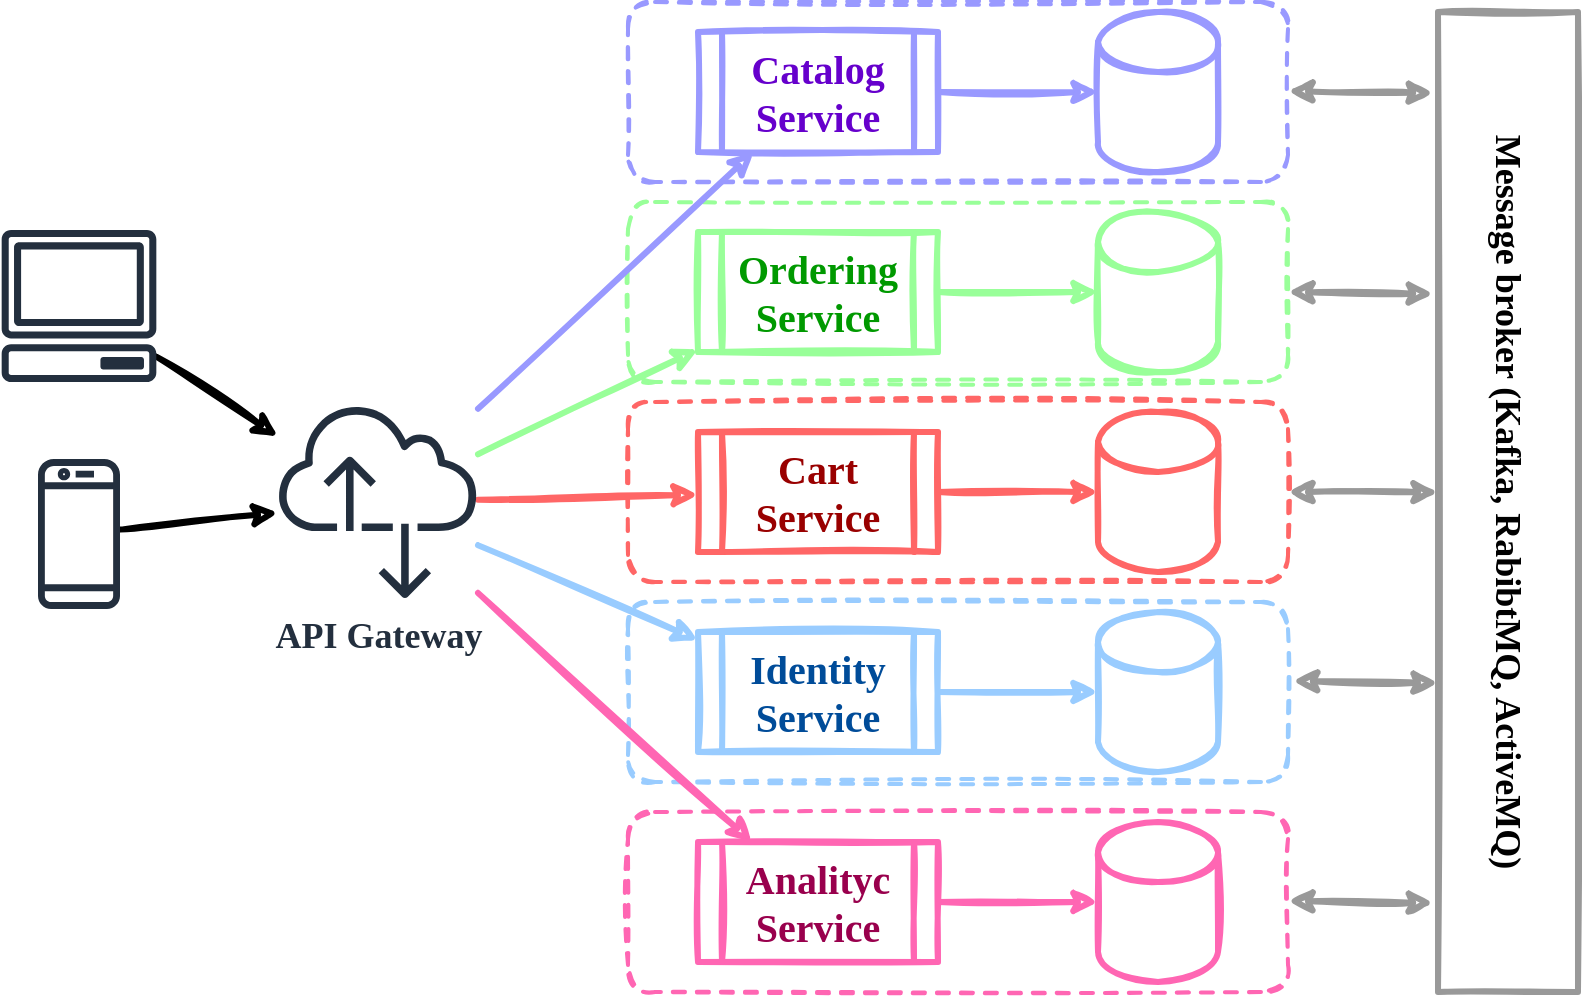 <mxfile version="13.6.2" type="device"><diagram id="WCNdTahV9TN1w__bAGJN" name="Page-1"><mxGraphModel dx="1422" dy="822" grid="1" gridSize="10" guides="1" tooltips="1" connect="1" arrows="1" fold="1" page="1" pageScale="1" pageWidth="1600" pageHeight="900" math="0" shadow="0" extFonts="Architects Daughter^https://fonts.googleapis.com/css?family=Architects+Daughter"><root><mxCell id="0"/><mxCell id="1" parent="0"/><mxCell id="H4BeNZANEpQQ8fOfO-wS-64" value="" style="rounded=1;whiteSpace=wrap;html=1;strokeWidth=2;fontFamily=Architects Daughter;fontSize=16;fillColor=none;dashed=1;strokeColor=#FF66B3;sketch=1;" vertex="1" parent="1"><mxGeometry x="635" y="490" width="330" height="90" as="geometry"/></mxCell><mxCell id="H4BeNZANEpQQ8fOfO-wS-53" value="" style="rounded=1;whiteSpace=wrap;html=1;strokeWidth=2;fontFamily=Architects Daughter;fontSize=16;fillColor=none;dashed=1;strokeColor=#99CCFF;sketch=1;" vertex="1" parent="1"><mxGeometry x="635" y="385" width="330" height="90" as="geometry"/></mxCell><mxCell id="H4BeNZANEpQQ8fOfO-wS-52" value="" style="rounded=1;whiteSpace=wrap;html=1;strokeWidth=2;fontFamily=Architects Daughter;fontSize=16;fillColor=none;dashed=1;strokeColor=#FF6666;sketch=1;" vertex="1" parent="1"><mxGeometry x="635" y="285" width="330" height="90" as="geometry"/></mxCell><mxCell id="H4BeNZANEpQQ8fOfO-wS-51" value="" style="rounded=1;whiteSpace=wrap;html=1;strokeWidth=2;fontFamily=Architects Daughter;fontSize=16;fillColor=none;dashed=1;strokeColor=#99FF99;sketch=1;" vertex="1" parent="1"><mxGeometry x="635" y="185" width="330" height="90" as="geometry"/></mxCell><mxCell id="H4BeNZANEpQQ8fOfO-wS-50" value="" style="rounded=1;whiteSpace=wrap;html=1;strokeWidth=2;fontFamily=Architects Daughter;fontSize=16;fillColor=none;dashed=1;strokeColor=#9999FF;sketch=1;" vertex="1" parent="1"><mxGeometry x="635" y="85" width="330" height="90" as="geometry"/></mxCell><mxCell id="H4BeNZANEpQQ8fOfO-wS-44" style="edgeStyle=none;rounded=0;orthogonalLoop=1;jettySize=auto;html=1;strokeWidth=3;fontFamily=Architects Daughter;fontSize=16;sketch=1;" edge="1" parent="1" source="H4BeNZANEpQQ8fOfO-wS-27" target="H4BeNZANEpQQ8fOfO-wS-29"><mxGeometry relative="1" as="geometry"/></mxCell><mxCell id="H4BeNZANEpQQ8fOfO-wS-27" value="" style="outlineConnect=0;fontColor=#232F3E;gradientColor=none;fillColor=#232F3E;strokeColor=none;dashed=0;verticalLabelPosition=bottom;verticalAlign=top;align=center;html=1;fontSize=12;fontStyle=0;aspect=fixed;pointerEvents=1;shape=mxgraph.aws4.mobile_client;" vertex="1" parent="1"><mxGeometry x="340" y="312" width="41" height="78" as="geometry"/></mxCell><mxCell id="H4BeNZANEpQQ8fOfO-wS-43" style="edgeStyle=none;rounded=0;orthogonalLoop=1;jettySize=auto;html=1;strokeWidth=3;fontFamily=Architects Daughter;fontSize=16;sketch=1;" edge="1" parent="1" source="H4BeNZANEpQQ8fOfO-wS-28" target="H4BeNZANEpQQ8fOfO-wS-29"><mxGeometry relative="1" as="geometry"/></mxCell><mxCell id="H4BeNZANEpQQ8fOfO-wS-28" value="" style="outlineConnect=0;fontColor=#232F3E;gradientColor=none;fillColor=#232F3E;strokeColor=none;dashed=0;verticalLabelPosition=bottom;verticalAlign=top;align=center;html=1;fontSize=12;fontStyle=0;aspect=fixed;pointerEvents=1;shape=mxgraph.aws4.client;" vertex="1" parent="1"><mxGeometry x="321.5" y="199" width="78" height="76" as="geometry"/></mxCell><mxCell id="H4BeNZANEpQQ8fOfO-wS-46" style="edgeStyle=none;rounded=0;orthogonalLoop=1;jettySize=auto;html=1;strokeWidth=3;fontFamily=Architects Daughter;fontSize=16;sketch=1;strokeColor=#9999FF;" edge="1" parent="1" source="H4BeNZANEpQQ8fOfO-wS-29" target="H4BeNZANEpQQ8fOfO-wS-32"><mxGeometry relative="1" as="geometry"/></mxCell><mxCell id="H4BeNZANEpQQ8fOfO-wS-47" style="edgeStyle=none;rounded=0;orthogonalLoop=1;jettySize=auto;html=1;strokeWidth=3;fontFamily=Architects Daughter;fontSize=16;sketch=1;strokeColor=#99FF99;" edge="1" parent="1" source="H4BeNZANEpQQ8fOfO-wS-29" target="H4BeNZANEpQQ8fOfO-wS-33"><mxGeometry relative="1" as="geometry"/></mxCell><mxCell id="H4BeNZANEpQQ8fOfO-wS-48" style="edgeStyle=none;rounded=0;orthogonalLoop=1;jettySize=auto;html=1;strokeWidth=3;fontFamily=Architects Daughter;fontSize=16;sketch=1;strokeColor=#FF6666;" edge="1" parent="1" source="H4BeNZANEpQQ8fOfO-wS-29" target="H4BeNZANEpQQ8fOfO-wS-35"><mxGeometry relative="1" as="geometry"/></mxCell><mxCell id="H4BeNZANEpQQ8fOfO-wS-49" style="edgeStyle=none;rounded=0;orthogonalLoop=1;jettySize=auto;html=1;strokeWidth=3;fontFamily=Architects Daughter;fontSize=16;sketch=1;strokeColor=#99CCFF;" edge="1" parent="1" source="H4BeNZANEpQQ8fOfO-wS-29" target="H4BeNZANEpQQ8fOfO-wS-37"><mxGeometry relative="1" as="geometry"/></mxCell><mxCell id="H4BeNZANEpQQ8fOfO-wS-66" style="edgeStyle=none;rounded=0;orthogonalLoop=1;jettySize=auto;html=1;startArrow=none;startFill=0;strokeWidth=3;fontFamily=Architects Daughter;fontSize=16;sketch=1;strokeColor=#FF66B3;" edge="1" parent="1" source="H4BeNZANEpQQ8fOfO-wS-29" target="H4BeNZANEpQQ8fOfO-wS-63"><mxGeometry relative="1" as="geometry"><mxPoint x="550" y="510" as="targetPoint"/></mxGeometry></mxCell><mxCell id="H4BeNZANEpQQ8fOfO-wS-29" value="&lt;font face=&quot;Architects Daughter&quot; style=&quot;font-size: 18px&quot;&gt;&lt;b&gt;API Gateway&lt;/b&gt;&lt;/font&gt;" style="outlineConnect=0;fontColor=#232F3E;gradientColor=none;fillColor=#232F3E;strokeColor=none;dashed=0;verticalLabelPosition=bottom;verticalAlign=top;align=center;html=1;fontSize=12;fontStyle=0;aspect=fixed;pointerEvents=1;shape=mxgraph.aws4.internet_alt2;" vertex="1" parent="1"><mxGeometry x="460" y="285" width="100" height="100" as="geometry"/></mxCell><mxCell id="H4BeNZANEpQQ8fOfO-wS-30" value="" style="shape=cylinder2;whiteSpace=wrap;html=1;boundedLbl=1;backgroundOutline=1;size=15;strokeWidth=3;fontFamily=Architects Daughter;fontSize=16;strokeColor=#9999FF;sketch=1;" vertex="1" parent="1"><mxGeometry x="870" y="90" width="60" height="80" as="geometry"/></mxCell><mxCell id="H4BeNZANEpQQ8fOfO-wS-31" value="" style="shape=cylinder2;whiteSpace=wrap;html=1;boundedLbl=1;backgroundOutline=1;size=15;strokeWidth=3;fontFamily=Architects Daughter;fontSize=16;strokeColor=#99FF99;sketch=1;" vertex="1" parent="1"><mxGeometry x="870" y="190" width="60" height="80" as="geometry"/></mxCell><mxCell id="H4BeNZANEpQQ8fOfO-wS-38" style="edgeStyle=none;rounded=0;orthogonalLoop=1;jettySize=auto;html=1;strokeWidth=3;fontFamily=Architects Daughter;fontSize=16;strokeColor=#9999FF;sketch=1;" edge="1" parent="1" source="H4BeNZANEpQQ8fOfO-wS-32" target="H4BeNZANEpQQ8fOfO-wS-30"><mxGeometry relative="1" as="geometry"/></mxCell><mxCell id="H4BeNZANEpQQ8fOfO-wS-32" value="&lt;b style=&quot;font-size: 20px&quot;&gt;&lt;font color=&quot;#6600cc&quot;&gt;Catalog&lt;br&gt;Service&lt;/font&gt;&lt;/b&gt;" style="shape=process;whiteSpace=wrap;html=1;backgroundOutline=1;strokeWidth=3;fontFamily=Architects Daughter;fontSize=16;strokeColor=#9999FF;sketch=1;" vertex="1" parent="1"><mxGeometry x="670" y="100" width="120" height="60" as="geometry"/></mxCell><mxCell id="H4BeNZANEpQQ8fOfO-wS-39" style="edgeStyle=none;rounded=0;orthogonalLoop=1;jettySize=auto;html=1;strokeWidth=3;fontFamily=Architects Daughter;fontSize=16;strokeColor=#99FF99;sketch=1;" edge="1" parent="1" source="H4BeNZANEpQQ8fOfO-wS-33" target="H4BeNZANEpQQ8fOfO-wS-31"><mxGeometry relative="1" as="geometry"/></mxCell><mxCell id="H4BeNZANEpQQ8fOfO-wS-33" value="&lt;b style=&quot;font-size: 20px&quot;&gt;&lt;font color=&quot;#009900&quot;&gt;Ordering&lt;br&gt;Service&lt;/font&gt;&lt;/b&gt;" style="shape=process;whiteSpace=wrap;html=1;backgroundOutline=1;strokeWidth=3;fontFamily=Architects Daughter;fontSize=16;strokeColor=#99FF99;sketch=1;" vertex="1" parent="1"><mxGeometry x="670" y="200" width="120" height="60" as="geometry"/></mxCell><mxCell id="H4BeNZANEpQQ8fOfO-wS-34" value="" style="shape=cylinder2;whiteSpace=wrap;html=1;boundedLbl=1;backgroundOutline=1;size=15;strokeWidth=3;fontFamily=Architects Daughter;fontSize=16;strokeColor=#FF6666;sketch=1;" vertex="1" parent="1"><mxGeometry x="870" y="290" width="60" height="80" as="geometry"/></mxCell><mxCell id="H4BeNZANEpQQ8fOfO-wS-40" style="edgeStyle=none;rounded=0;orthogonalLoop=1;jettySize=auto;html=1;strokeWidth=3;fontFamily=Architects Daughter;fontSize=16;strokeColor=#FF6666;sketch=1;" edge="1" parent="1" source="H4BeNZANEpQQ8fOfO-wS-35" target="H4BeNZANEpQQ8fOfO-wS-34"><mxGeometry relative="1" as="geometry"/></mxCell><mxCell id="H4BeNZANEpQQ8fOfO-wS-35" value="&lt;b style=&quot;font-size: 20px&quot;&gt;&lt;font color=&quot;#990000&quot;&gt;Cart&lt;br&gt;Service&lt;/font&gt;&lt;/b&gt;" style="shape=process;whiteSpace=wrap;html=1;backgroundOutline=1;strokeWidth=3;fontFamily=Architects Daughter;fontSize=16;strokeColor=#FF6666;sketch=1;" vertex="1" parent="1"><mxGeometry x="670" y="300" width="120" height="60" as="geometry"/></mxCell><mxCell id="H4BeNZANEpQQ8fOfO-wS-36" value="" style="shape=cylinder2;whiteSpace=wrap;html=1;boundedLbl=1;backgroundOutline=1;size=15;strokeWidth=3;fontFamily=Architects Daughter;fontSize=16;strokeColor=#99CCFF;sketch=1;" vertex="1" parent="1"><mxGeometry x="870" y="390" width="60" height="80" as="geometry"/></mxCell><mxCell id="H4BeNZANEpQQ8fOfO-wS-41" style="edgeStyle=none;rounded=0;orthogonalLoop=1;jettySize=auto;html=1;strokeWidth=3;fontFamily=Architects Daughter;fontSize=16;strokeColor=#99CCFF;sketch=1;" edge="1" parent="1" source="H4BeNZANEpQQ8fOfO-wS-37" target="H4BeNZANEpQQ8fOfO-wS-36"><mxGeometry relative="1" as="geometry"/></mxCell><mxCell id="H4BeNZANEpQQ8fOfO-wS-37" value="&lt;b style=&quot;font-size: 20px&quot;&gt;&lt;font color=&quot;#004c99&quot;&gt;Identity&lt;br&gt;Service&lt;/font&gt;&lt;/b&gt;" style="shape=process;whiteSpace=wrap;html=1;backgroundOutline=1;strokeWidth=3;fontFamily=Architects Daughter;fontSize=16;strokeColor=#99CCFF;sketch=1;" vertex="1" parent="1"><mxGeometry x="670" y="400" width="120" height="60" as="geometry"/></mxCell><mxCell id="H4BeNZANEpQQ8fOfO-wS-42" value="&lt;b&gt;&lt;font style=&quot;font-size: 18px&quot;&gt;Message broker (Kafka, RabibtMQ, ActiveMQ)&lt;/font&gt;&lt;/b&gt;" style="rounded=0;whiteSpace=wrap;html=1;strokeWidth=3;fontFamily=Architects Daughter;fontSize=16;verticalAlign=middle;horizontal=0;direction=east;rotation=-180;sketch=1;strokeColor=#999999;" vertex="1" parent="1"><mxGeometry x="1040" y="90" width="70" height="490" as="geometry"/></mxCell><mxCell id="H4BeNZANEpQQ8fOfO-wS-56" style="edgeStyle=none;rounded=0;orthogonalLoop=1;jettySize=auto;html=1;exitX=1;exitY=0.5;exitDx=0;exitDy=0;strokeWidth=3;fontFamily=Architects Daughter;fontSize=16;startArrow=classic;startFill=1;entryX=1;entryY=0.51;entryDx=0;entryDy=0;entryPerimeter=0;sketch=1;strokeColor=#999999;" edge="1" parent="1" source="H4BeNZANEpQQ8fOfO-wS-52" target="H4BeNZANEpQQ8fOfO-wS-42"><mxGeometry relative="1" as="geometry"><mxPoint x="1010" y="310" as="targetPoint"/></mxGeometry></mxCell><mxCell id="H4BeNZANEpQQ8fOfO-wS-58" style="edgeStyle=none;rounded=0;orthogonalLoop=1;jettySize=auto;html=1;exitX=1;exitY=0.5;exitDx=0;exitDy=0;entryX=1.034;entryY=0.395;entryDx=0;entryDy=0;entryPerimeter=0;strokeWidth=3;fontFamily=Architects Daughter;fontSize=16;startArrow=classic;startFill=1;sketch=1;strokeColor=#999999;" edge="1" parent="1"><mxGeometry relative="1" as="geometry"><mxPoint x="967.38" y="424.52" as="sourcePoint"/><mxPoint x="1040" y="425.47" as="targetPoint"/></mxGeometry></mxCell><mxCell id="H4BeNZANEpQQ8fOfO-wS-59" style="edgeStyle=none;rounded=0;orthogonalLoop=1;jettySize=auto;html=1;exitX=1;exitY=0.5;exitDx=0;exitDy=0;entryX=1.034;entryY=0.395;entryDx=0;entryDy=0;entryPerimeter=0;strokeWidth=3;fontFamily=Architects Daughter;fontSize=16;startArrow=classic;startFill=1;sketch=1;strokeColor=#999999;" edge="1" parent="1"><mxGeometry relative="1" as="geometry"><mxPoint x="965" y="230.0" as="sourcePoint"/><mxPoint x="1037.62" y="230.95" as="targetPoint"/></mxGeometry></mxCell><mxCell id="H4BeNZANEpQQ8fOfO-wS-60" style="edgeStyle=none;rounded=0;orthogonalLoop=1;jettySize=auto;html=1;exitX=1;exitY=0.5;exitDx=0;exitDy=0;entryX=1.034;entryY=0.395;entryDx=0;entryDy=0;entryPerimeter=0;strokeWidth=3;fontFamily=Architects Daughter;fontSize=16;startArrow=classic;startFill=1;sketch=1;strokeColor=#999999;" edge="1" parent="1"><mxGeometry relative="1" as="geometry"><mxPoint x="965" y="129.53" as="sourcePoint"/><mxPoint x="1037.62" y="130.48" as="targetPoint"/></mxGeometry></mxCell><mxCell id="H4BeNZANEpQQ8fOfO-wS-61" value="" style="shape=cylinder2;whiteSpace=wrap;html=1;boundedLbl=1;backgroundOutline=1;size=15;strokeWidth=3;fontFamily=Architects Daughter;fontSize=16;strokeColor=#FF66B3;sketch=1;" vertex="1" parent="1"><mxGeometry x="870" y="495" width="60" height="80" as="geometry"/></mxCell><mxCell id="H4BeNZANEpQQ8fOfO-wS-62" style="edgeStyle=none;rounded=0;orthogonalLoop=1;jettySize=auto;html=1;strokeWidth=3;fontFamily=Architects Daughter;fontSize=16;strokeColor=#FF66B3;sketch=1;" edge="1" parent="1" source="H4BeNZANEpQQ8fOfO-wS-63" target="H4BeNZANEpQQ8fOfO-wS-61"><mxGeometry relative="1" as="geometry"/></mxCell><mxCell id="H4BeNZANEpQQ8fOfO-wS-63" value="&lt;b style=&quot;font-size: 20px&quot;&gt;&lt;font color=&quot;#99004d&quot;&gt;Analityc&lt;br&gt;Service&lt;/font&gt;&lt;/b&gt;" style="shape=process;whiteSpace=wrap;html=1;backgroundOutline=1;strokeWidth=3;fontFamily=Architects Daughter;fontSize=16;strokeColor=#FF66B3;sketch=1;" vertex="1" parent="1"><mxGeometry x="670" y="505" width="120" height="60" as="geometry"/></mxCell><mxCell id="H4BeNZANEpQQ8fOfO-wS-65" style="edgeStyle=none;rounded=0;orthogonalLoop=1;jettySize=auto;html=1;exitX=1;exitY=0.5;exitDx=0;exitDy=0;entryX=1.034;entryY=0.395;entryDx=0;entryDy=0;entryPerimeter=0;strokeWidth=3;fontFamily=Architects Daughter;fontSize=16;startArrow=classic;startFill=1;sketch=1;strokeColor=#999999;" edge="1" parent="1"><mxGeometry relative="1" as="geometry"><mxPoint x="965.0" y="534.52" as="sourcePoint"/><mxPoint x="1037.62" y="535.47" as="targetPoint"/></mxGeometry></mxCell></root></mxGraphModel></diagram></mxfile>